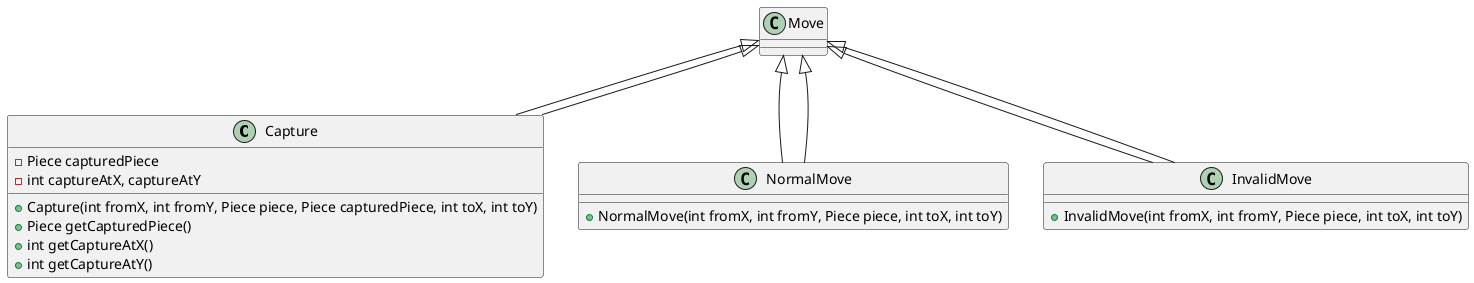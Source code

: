 @startuml
class Capture extends Move {
    - Piece capturedPiece
    - int captureAtX, captureAtY
    + Capture(int fromX, int fromY, Piece piece, Piece capturedPiece, int toX, int toY)
    + Piece getCapturedPiece()
    + int getCaptureAtX()
    + int getCaptureAtY()
}

class NormalMove extends Move {
    + NormalMove(int fromX, int fromY, Piece piece, int toX, int toY)
}

class InvalidMove extends Move {
    + InvalidMove(int fromX, int fromY, Piece piece, int toX, int toY)
}

Move <|-- Capture
Move <|-- NormalMove
Move <|-- InvalidMove
@enduml

